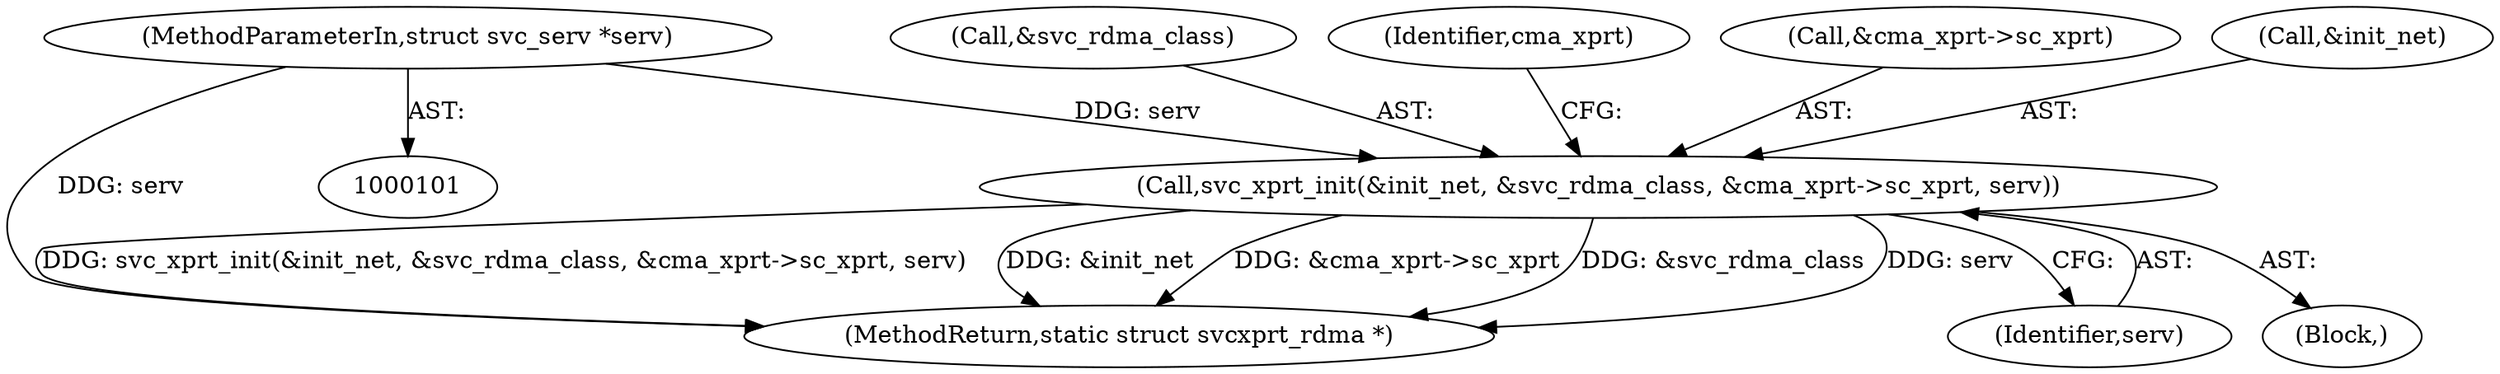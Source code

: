 digraph "0_linux_c70422f760c120480fee4de6c38804c72aa26bc1_43@pointer" {
"1000118" [label="(Call,svc_xprt_init(&init_net, &svc_rdma_class, &cma_xprt->sc_xprt, serv))"];
"1000102" [label="(MethodParameterIn,struct svc_serv *serv)"];
"1000121" [label="(Call,&svc_rdma_class)"];
"1000104" [label="(Block,)"];
"1000131" [label="(Identifier,cma_xprt)"];
"1000123" [label="(Call,&cma_xprt->sc_xprt)"];
"1000102" [label="(MethodParameterIn,struct svc_serv *serv)"];
"1000208" [label="(MethodReturn,static struct svcxprt_rdma *)"];
"1000127" [label="(Identifier,serv)"];
"1000118" [label="(Call,svc_xprt_init(&init_net, &svc_rdma_class, &cma_xprt->sc_xprt, serv))"];
"1000119" [label="(Call,&init_net)"];
"1000118" -> "1000104"  [label="AST: "];
"1000118" -> "1000127"  [label="CFG: "];
"1000119" -> "1000118"  [label="AST: "];
"1000121" -> "1000118"  [label="AST: "];
"1000123" -> "1000118"  [label="AST: "];
"1000127" -> "1000118"  [label="AST: "];
"1000131" -> "1000118"  [label="CFG: "];
"1000118" -> "1000208"  [label="DDG: svc_xprt_init(&init_net, &svc_rdma_class, &cma_xprt->sc_xprt, serv)"];
"1000118" -> "1000208"  [label="DDG: &init_net"];
"1000118" -> "1000208"  [label="DDG: &cma_xprt->sc_xprt"];
"1000118" -> "1000208"  [label="DDG: &svc_rdma_class"];
"1000118" -> "1000208"  [label="DDG: serv"];
"1000102" -> "1000118"  [label="DDG: serv"];
"1000102" -> "1000101"  [label="AST: "];
"1000102" -> "1000208"  [label="DDG: serv"];
}
